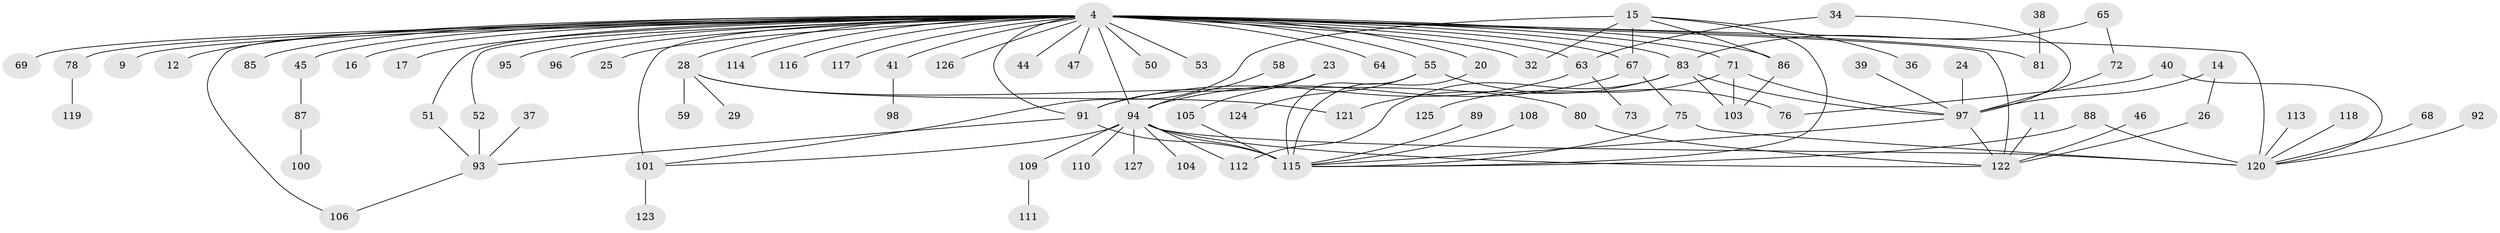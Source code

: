// original degree distribution, {45: 0.007874015748031496, 10: 0.031496062992125984, 3: 0.12598425196850394, 25: 0.007874015748031496, 12: 0.015748031496062992, 8: 0.015748031496062992, 1: 0.3543307086614173, 2: 0.2992125984251969, 7: 0.023622047244094488, 5: 0.03937007874015748, 6: 0.007874015748031496, 11: 0.007874015748031496, 4: 0.06299212598425197}
// Generated by graph-tools (version 1.1) at 2025/50/03/04/25 21:50:04]
// undirected, 88 vertices, 118 edges
graph export_dot {
graph [start="1"]
  node [color=gray90,style=filled];
  4 [super="+2"];
  9;
  11;
  12;
  14;
  15;
  16;
  17;
  20;
  23;
  24;
  25;
  26;
  28;
  29;
  32;
  34;
  36;
  37;
  38;
  39;
  40;
  41;
  44;
  45 [super="+18"];
  46;
  47;
  50;
  51;
  52;
  53;
  55 [super="+33"];
  58;
  59;
  63;
  64;
  65;
  67 [super="+21"];
  68;
  69;
  71 [super="+57"];
  72;
  73;
  75;
  76;
  78;
  80;
  81 [super="+13"];
  83 [super="+54"];
  85;
  86;
  87;
  88;
  89;
  91 [super="+30+31+43"];
  92;
  93 [super="+35"];
  94 [super="+84+70"];
  95;
  96;
  97 [super="+10+66"];
  98;
  100;
  101 [super="+7"];
  103 [super="+102+82+60"];
  104;
  105;
  106;
  108;
  109;
  110;
  111;
  112;
  113;
  114;
  115 [super="+79+48"];
  116;
  117;
  118;
  119;
  120 [super="+99"];
  121;
  122 [super="+6+77+90"];
  123;
  124;
  125;
  126 [super="+107"];
  127;
  4 -- 28 [weight=2];
  4 -- 41 [weight=2];
  4 -- 47;
  4 -- 50;
  4 -- 52;
  4 -- 69;
  4 -- 83 [weight=2];
  4 -- 95;
  4 -- 96;
  4 -- 114 [weight=2];
  4 -- 116;
  4 -- 117;
  4 -- 122 [weight=5];
  4 -- 101 [weight=4];
  4 -- 9;
  4 -- 12;
  4 -- 16;
  4 -- 17;
  4 -- 20 [weight=2];
  4 -- 25;
  4 -- 32;
  4 -- 44;
  4 -- 51;
  4 -- 53;
  4 -- 55 [weight=2];
  4 -- 63;
  4 -- 64;
  4 -- 67 [weight=3];
  4 -- 71 [weight=2];
  4 -- 78;
  4 -- 85;
  4 -- 86;
  4 -- 91 [weight=5];
  4 -- 94 [weight=7];
  4 -- 106;
  4 -- 120 [weight=6];
  4 -- 126 [weight=3];
  4 -- 45;
  4 -- 81;
  11 -- 122;
  14 -- 26;
  14 -- 97;
  15 -- 32;
  15 -- 36;
  15 -- 67 [weight=2];
  15 -- 86;
  15 -- 101;
  15 -- 115;
  20 -- 115;
  23 -- 105;
  23 -- 91;
  24 -- 97;
  26 -- 122;
  28 -- 29;
  28 -- 59;
  28 -- 80;
  28 -- 121;
  34 -- 63;
  34 -- 97;
  37 -- 93;
  38 -- 81;
  39 -- 97;
  40 -- 76;
  40 -- 120;
  41 -- 98;
  45 -- 87;
  46 -- 122;
  51 -- 93;
  52 -- 93;
  55 -- 115;
  55 -- 124;
  55 -- 76;
  58 -- 94;
  63 -- 73;
  63 -- 91;
  65 -- 72;
  65 -- 83;
  67 -- 75;
  67 -- 94;
  68 -- 120;
  71 -- 125;
  71 -- 103;
  71 -- 97;
  72 -- 97;
  75 -- 115;
  75 -- 120 [weight=2];
  78 -- 119;
  80 -- 122;
  83 -- 112;
  83 -- 121;
  83 -- 103;
  83 -- 97;
  86 -- 103;
  87 -- 100;
  88 -- 115;
  88 -- 120;
  89 -- 115 [weight=2];
  91 -- 115 [weight=4];
  91 -- 93;
  92 -- 120;
  93 -- 106;
  94 -- 101;
  94 -- 109;
  94 -- 122 [weight=2];
  94 -- 104;
  94 -- 110;
  94 -- 112;
  94 -- 115 [weight=3];
  94 -- 120;
  94 -- 127;
  97 -- 115;
  97 -- 122;
  101 -- 123;
  105 -- 115;
  108 -- 115;
  109 -- 111;
  113 -- 120;
  118 -- 120;
}
